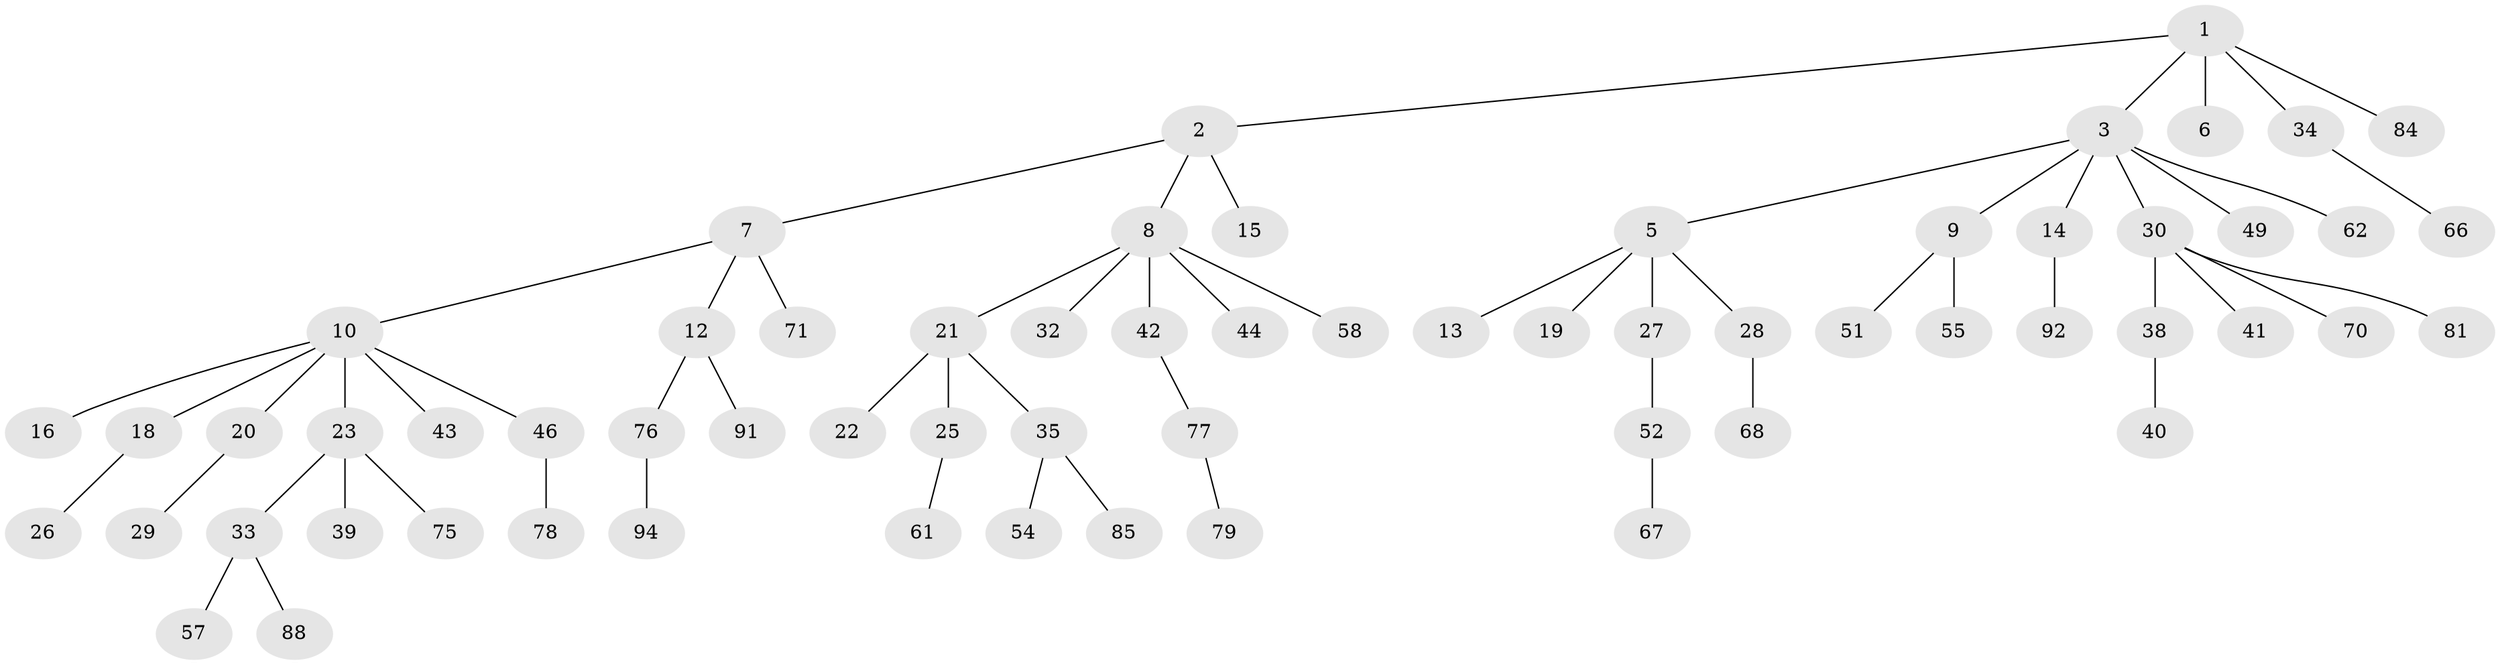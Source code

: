 // original degree distribution, {3: 0.10638297872340426, 5: 0.05319148936170213, 8: 0.010638297872340425, 4: 0.07446808510638298, 1: 0.5, 2: 0.2553191489361702}
// Generated by graph-tools (version 1.1) at 2025/11/02/27/25 16:11:28]
// undirected, 64 vertices, 63 edges
graph export_dot {
graph [start="1"]
  node [color=gray90,style=filled];
  1 [super="+4"];
  2 [super="+65"];
  3 [super="+87"];
  5 [super="+17"];
  6;
  7 [super="+56"];
  8 [super="+31"];
  9 [super="+72"];
  10 [super="+11"];
  12 [super="+73"];
  13;
  14 [super="+74"];
  15 [super="+48"];
  16;
  18;
  19;
  20 [super="+50"];
  21 [super="+63"];
  22 [super="+37"];
  23 [super="+24"];
  25;
  26 [super="+47"];
  27;
  28;
  29 [super="+60"];
  30 [super="+36"];
  32;
  33 [super="+45"];
  34 [super="+69"];
  35 [super="+83"];
  38;
  39;
  40 [super="+64"];
  41 [super="+53"];
  42;
  43;
  44;
  46;
  49 [super="+59"];
  51;
  52 [super="+86"];
  54;
  55;
  57;
  58;
  61 [super="+90"];
  62;
  66;
  67 [super="+93"];
  68 [super="+80"];
  70;
  71;
  75;
  76 [super="+89"];
  77 [super="+82"];
  78;
  79;
  81;
  84;
  85;
  88;
  91;
  92;
  94;
  1 -- 2;
  1 -- 3;
  1 -- 34;
  1 -- 84;
  1 -- 6;
  2 -- 7;
  2 -- 8;
  2 -- 15;
  3 -- 5;
  3 -- 9;
  3 -- 14;
  3 -- 30;
  3 -- 49;
  3 -- 62;
  5 -- 13;
  5 -- 19;
  5 -- 27;
  5 -- 28;
  7 -- 10;
  7 -- 12;
  7 -- 71;
  8 -- 21;
  8 -- 44;
  8 -- 32;
  8 -- 42;
  8 -- 58;
  9 -- 51;
  9 -- 55;
  10 -- 16;
  10 -- 18;
  10 -- 20;
  10 -- 23;
  10 -- 43;
  10 -- 46;
  12 -- 91;
  12 -- 76;
  14 -- 92;
  18 -- 26;
  20 -- 29;
  21 -- 22;
  21 -- 25;
  21 -- 35;
  23 -- 33;
  23 -- 75;
  23 -- 39;
  25 -- 61;
  27 -- 52;
  28 -- 68;
  30 -- 38;
  30 -- 70;
  30 -- 81;
  30 -- 41;
  33 -- 57;
  33 -- 88;
  34 -- 66;
  35 -- 54;
  35 -- 85;
  38 -- 40;
  42 -- 77;
  46 -- 78;
  52 -- 67;
  76 -- 94;
  77 -- 79;
}
